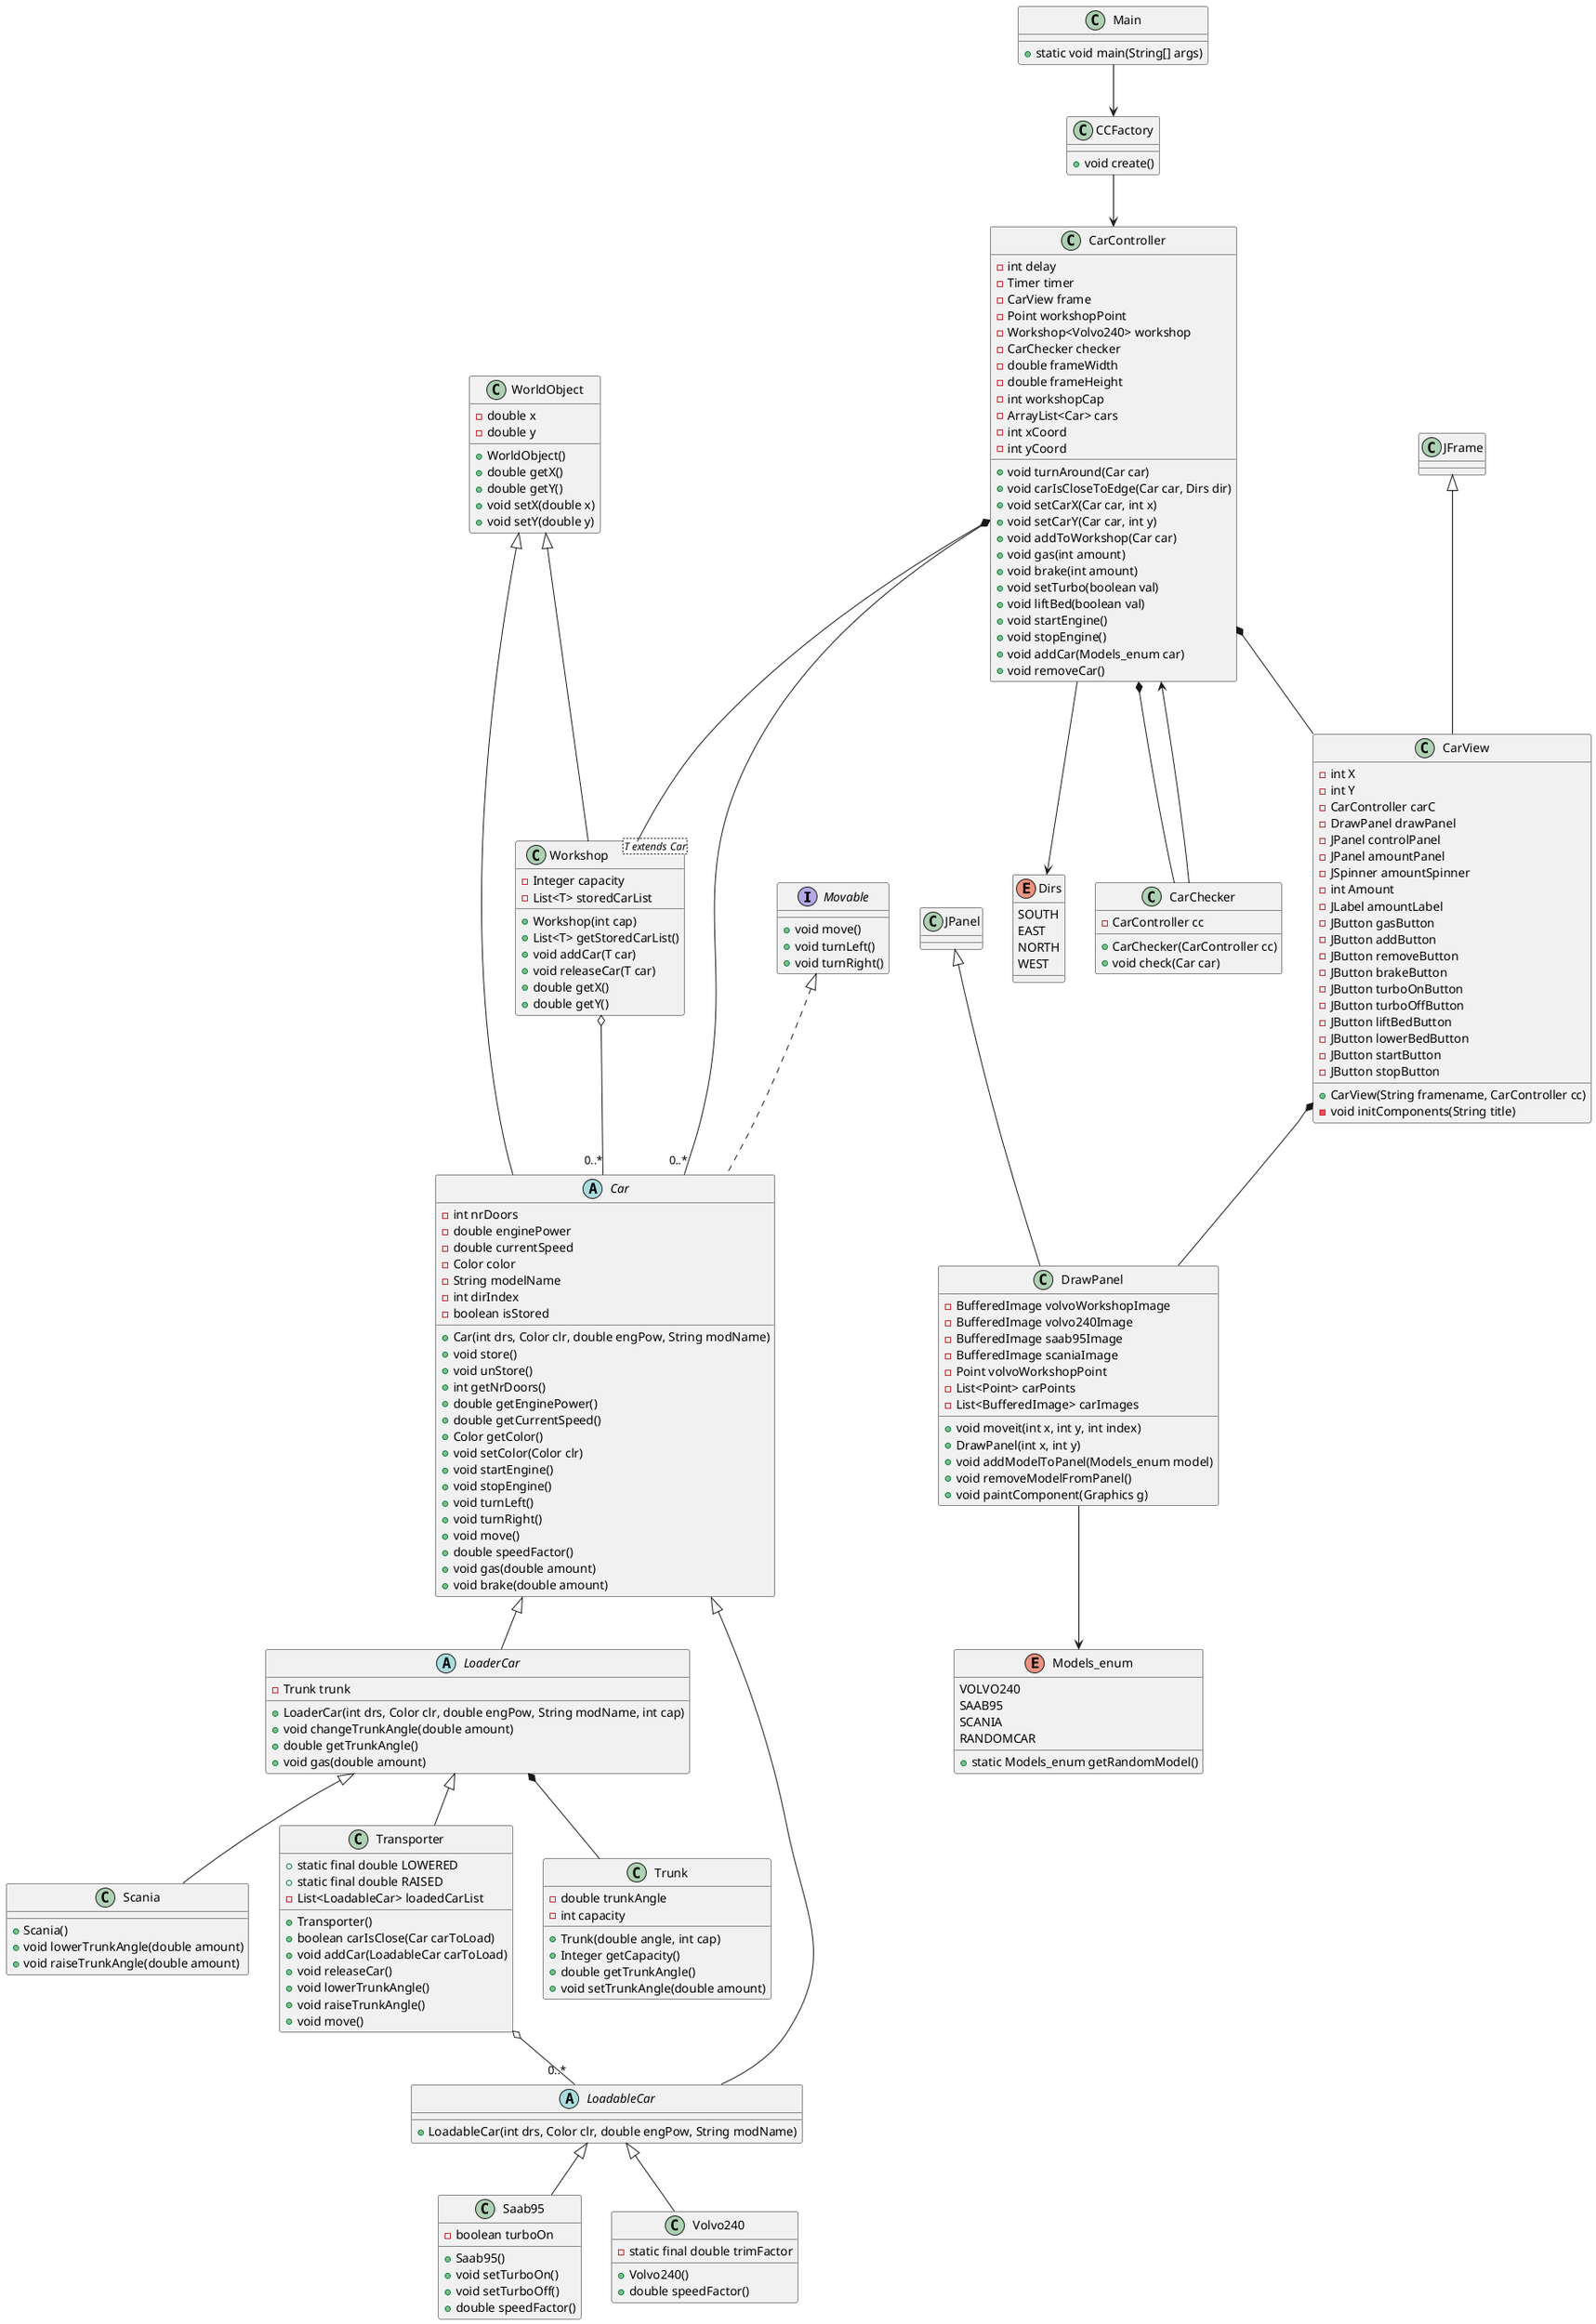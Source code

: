 @startuml

' Gränssnitt
interface Movable {
  + void move()
  + void turnLeft()
  + void turnRight()
}

' Abstrakta klasser
abstract class Car extends WorldObject implements Movable {
  - int nrDoors
  - double enginePower
  - double currentSpeed
  - Color color
  - String modelName
  - int dirIndex
  - boolean isStored
  + Car(int drs, Color clr, double engPow, String modName)
  + void store()
  + void unStore()
  + int getNrDoors()
  + double getEnginePower()
  + double getCurrentSpeed()
  + Color getColor()
  + void setColor(Color clr)
  + void startEngine()
  + void stopEngine()
  + void turnLeft()
  + void turnRight()
  + void move()
  + double speedFactor()
  + void gas(double amount)
  + void brake(double amount)
}

abstract class LoadableCar extends Car {
  + LoadableCar(int drs, Color clr, double engPow, String modName)
}

abstract class LoaderCar extends Car {
  - Trunk trunk
  + LoaderCar(int drs, Color clr, double engPow, String modName, int cap)
  + void changeTrunkAngle(double amount)
  + double getTrunkAngle()
  + void gas(double amount)
}

' Konkreta klasser
class Saab95 extends LoadableCar {
  - boolean turboOn
  + Saab95()
  + void setTurboOn()
  + void setTurboOff()
  + double speedFactor()
}

class Scania extends LoaderCar {
  + Scania()
  + void lowerTrunkAngle(double amount)
  + void raiseTrunkAngle(double amount)
}

class Transporter extends LoaderCar {
  + static final double LOWERED
  + static final double RAISED
  - List<LoadableCar> loadedCarList
  + Transporter()
  + boolean carIsClose(Car carToLoad)
  + void addCar(LoadableCar carToLoad)
  + void releaseCar()
  + void lowerTrunkAngle()
  + void raiseTrunkAngle()
  + void move()
}

class Volvo240 extends LoadableCar {
  - static final double trimFactor
  + Volvo240()
  + double speedFactor()
}

class WorldObject {
  - double x
  - double y
  + WorldObject()
  + double getX()
  + double getY()
  + void setX(double x)
  + void setY(double y)
}

class Workshop<T extends Car> extends WorldObject {
  - Integer capacity
  - List<T> storedCarList
  + Workshop(int cap)
  + List<T> getStoredCarList()
  + void addCar(T car)
  + void releaseCar(T car)
  + double getX()
  + double getY()
}

class CarChecker {
  - CarController cc
  + CarChecker(CarController cc)
  + void check(Car car)
}

class CarController {
  - int delay
  - Timer timer
  - CarView frame
  - Point workshopPoint
  - Workshop<Volvo240> workshop
  - CarChecker checker
  - double frameWidth
  - double frameHeight
  - int workshopCap
  - ArrayList<Car> cars
  - int xCoord
  - int yCoord
  + void turnAround(Car car)
  + void carIsCloseToEdge(Car car, Dirs dir)
  + void setCarX(Car car, int x)
  + void setCarY(Car car, int y)
  + void addToWorkshop(Car car)
  + void gas(int amount)
  + void brake(int amount)
  + void setTurbo(boolean val)
  + void liftBed(boolean val)
  + void startEngine()
  + void stopEngine()
  + void addCar(Models_enum car)
  + void removeCar()
}

class CarView extends JFrame {
  - int X
  - int Y
  - CarController carC
  - DrawPanel drawPanel
  - JPanel controlPanel
  - JPanel amountPanel
  - JSpinner amountSpinner
  - int Amount
  - JLabel amountLabel
  - JButton gasButton
  - JButton addButton
  - JButton removeButton
  - JButton brakeButton
  - JButton turboOnButton
  - JButton turboOffButton
  - JButton liftBedButton
  - JButton lowerBedButton
  - JButton startButton
  - JButton stopButton
  + CarView(String framename, CarController cc)
  - void initComponents(String title)
}

class DrawPanel extends JPanel {
  - BufferedImage volvoWorkshopImage
  - BufferedImage volvo240Image
  - BufferedImage saab95Image
  - BufferedImage scaniaImage
  - Point volvoWorkshopPoint
  - List<Point> carPoints
  - List<BufferedImage> carImages
  + void moveit(int x, int y, int index)
  + DrawPanel(int x, int y)
  + void addModelToPanel(Models_enum model)
  + void removeModelFromPanel()
  + void paintComponent(Graphics g)
}

class CCFactory {
  + void create()
}

class Main {
  + static void main(String[] args)
}

class Trunk {
  - double trunkAngle
  - int capacity
  + Trunk(double angle, int cap)
  + Integer getCapacity()
  + double getTrunkAngle()
  + void setTrunkAngle(double amount)
}

' Enums
enum Models_enum {
  VOLVO240
  SAAB95
  SCANIA
  RANDOMCAR
  + static Models_enum getRandomModel()
}

enum Dirs {
  SOUTH
  EAST
  NORTH
  WEST
}

' Relationer
LoaderCar *-- Trunk
Transporter o-- "0..*" LoadableCar
Workshop o-- "0..*" Car
CarController *-- CarView
CarController *-- Workshop
CarController *-- CarChecker
CarController o-- "0..*" Car
CarView *-- DrawPanel
DrawPanel --> Models_enum
CarChecker --> CarController
CCFactory --> CarController
Main --> CCFactory
CarController --> Dirs

@enduml
